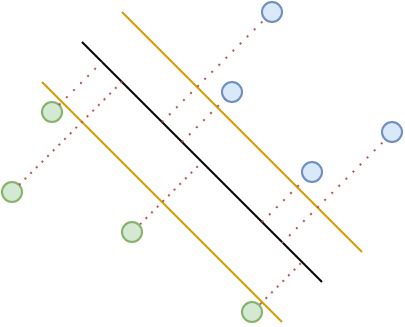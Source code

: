 <mxfile version="26.0.16">
  <diagram name="Page-1" id="rP0SBNsN-EVZiWS7vNh4">
    <mxGraphModel dx="552" dy="297" grid="1" gridSize="10" guides="1" tooltips="1" connect="1" arrows="1" fold="1" page="1" pageScale="1" pageWidth="827" pageHeight="1169" math="0" shadow="0">
      <root>
        <mxCell id="0" />
        <mxCell id="1" parent="0" />
        <mxCell id="vaMEkbqWJYiL1uNRAGwf-1" value="" style="ellipse;whiteSpace=wrap;html=1;aspect=fixed;fillColor=#dae8fc;strokeColor=#6c8ebf;" vertex="1" parent="1">
          <mxGeometry x="390" y="620" width="10" height="10" as="geometry" />
        </mxCell>
        <mxCell id="vaMEkbqWJYiL1uNRAGwf-2" value="" style="ellipse;whiteSpace=wrap;html=1;aspect=fixed;fillColor=#dae8fc;strokeColor=#6c8ebf;" vertex="1" parent="1">
          <mxGeometry x="430" y="660" width="10" height="10" as="geometry" />
        </mxCell>
        <mxCell id="vaMEkbqWJYiL1uNRAGwf-3" value="" style="ellipse;whiteSpace=wrap;html=1;aspect=fixed;fillColor=#dae8fc;strokeColor=#6c8ebf;" vertex="1" parent="1">
          <mxGeometry x="410" y="580" width="10" height="10" as="geometry" />
        </mxCell>
        <mxCell id="vaMEkbqWJYiL1uNRAGwf-4" value="" style="ellipse;whiteSpace=wrap;html=1;aspect=fixed;fillColor=#dae8fc;strokeColor=#6c8ebf;" vertex="1" parent="1">
          <mxGeometry x="470" y="640" width="10" height="10" as="geometry" />
        </mxCell>
        <mxCell id="vaMEkbqWJYiL1uNRAGwf-5" value="" style="ellipse;whiteSpace=wrap;html=1;aspect=fixed;fillColor=#d5e8d4;strokeColor=#82b366;" vertex="1" parent="1">
          <mxGeometry x="300" y="630" width="10" height="10" as="geometry" />
        </mxCell>
        <mxCell id="vaMEkbqWJYiL1uNRAGwf-6" value="" style="ellipse;whiteSpace=wrap;html=1;aspect=fixed;fillColor=#d5e8d4;strokeColor=#82b366;" vertex="1" parent="1">
          <mxGeometry x="340" y="690" width="10" height="10" as="geometry" />
        </mxCell>
        <mxCell id="vaMEkbqWJYiL1uNRAGwf-7" value="" style="ellipse;whiteSpace=wrap;html=1;aspect=fixed;fillColor=#d5e8d4;strokeColor=#82b366;" vertex="1" parent="1">
          <mxGeometry x="400" y="730" width="10" height="10" as="geometry" />
        </mxCell>
        <mxCell id="vaMEkbqWJYiL1uNRAGwf-8" value="" style="ellipse;whiteSpace=wrap;html=1;aspect=fixed;fillColor=#d5e8d4;strokeColor=#82b366;" vertex="1" parent="1">
          <mxGeometry x="280" y="670" width="10" height="10" as="geometry" />
        </mxCell>
        <mxCell id="vaMEkbqWJYiL1uNRAGwf-17" value="" style="endArrow=none;html=1;rounded=0;" edge="1" parent="1">
          <mxGeometry width="50" height="50" relative="1" as="geometry">
            <mxPoint x="320" y="600" as="sourcePoint" />
            <mxPoint x="440" y="720" as="targetPoint" />
          </mxGeometry>
        </mxCell>
        <mxCell id="vaMEkbqWJYiL1uNRAGwf-18" value="" style="endArrow=none;html=1;rounded=0;fillColor=#ffe6cc;strokeColor=#d79b00;" edge="1" parent="1">
          <mxGeometry width="50" height="50" relative="1" as="geometry">
            <mxPoint x="340" y="585" as="sourcePoint" />
            <mxPoint x="460" y="705" as="targetPoint" />
          </mxGeometry>
        </mxCell>
        <mxCell id="vaMEkbqWJYiL1uNRAGwf-20" value="" style="endArrow=none;html=1;rounded=0;fillColor=#ffe6cc;strokeColor=#d79b00;" edge="1" parent="1">
          <mxGeometry width="50" height="50" relative="1" as="geometry">
            <mxPoint x="300" y="620" as="sourcePoint" />
            <mxPoint x="420" y="740" as="targetPoint" />
          </mxGeometry>
        </mxCell>
        <mxCell id="vaMEkbqWJYiL1uNRAGwf-23" value="" style="endArrow=none;dashed=1;html=1;dashPattern=1 4;strokeWidth=1;rounded=0;exitX=1;exitY=0;exitDx=0;exitDy=0;jumpSize=6;fillColor=#f8cecc;strokeColor=#b85450;" edge="1" parent="1" source="vaMEkbqWJYiL1uNRAGwf-5">
          <mxGeometry width="50" height="50" relative="1" as="geometry">
            <mxPoint x="280" y="660" as="sourcePoint" />
            <mxPoint x="330" y="610" as="targetPoint" />
          </mxGeometry>
        </mxCell>
        <mxCell id="vaMEkbqWJYiL1uNRAGwf-24" value="" style="endArrow=none;dashed=1;html=1;dashPattern=1 3;strokeWidth=1;rounded=0;exitX=1;exitY=0;exitDx=0;exitDy=0;fillColor=#f8cecc;strokeColor=#b85450;" edge="1" parent="1" source="vaMEkbqWJYiL1uNRAGwf-8">
          <mxGeometry width="50" height="50" relative="1" as="geometry">
            <mxPoint x="289" y="670" as="sourcePoint" />
            <mxPoint x="340" y="619.813" as="targetPoint" />
          </mxGeometry>
        </mxCell>
        <mxCell id="vaMEkbqWJYiL1uNRAGwf-25" value="" style="endArrow=none;dashed=1;html=1;dashPattern=1 3;strokeWidth=1;rounded=0;exitX=1;exitY=0;exitDx=0;exitDy=0;fillColor=#f8cecc;strokeColor=#b85450;" edge="1" parent="1">
          <mxGeometry width="50" height="50" relative="1" as="geometry">
            <mxPoint x="349" y="691.19" as="sourcePoint" />
            <mxPoint x="380" y="660" as="targetPoint" />
          </mxGeometry>
        </mxCell>
        <mxCell id="vaMEkbqWJYiL1uNRAGwf-26" value="" style="endArrow=none;dashed=1;html=1;dashPattern=1 3;strokeWidth=1;rounded=0;exitX=1;exitY=0;exitDx=0;exitDy=0;fillColor=#f8cecc;strokeColor=#b85450;" edge="1" parent="1">
          <mxGeometry width="50" height="50" relative="1" as="geometry">
            <mxPoint x="409" y="731.19" as="sourcePoint" />
            <mxPoint x="430" y="710" as="targetPoint" />
          </mxGeometry>
        </mxCell>
        <mxCell id="vaMEkbqWJYiL1uNRAGwf-27" value="" style="endArrow=none;dashed=1;html=1;dashPattern=1 4;strokeWidth=1;rounded=0;jumpSize=6;entryX=0;entryY=1;entryDx=0;entryDy=0;fillColor=#f8cecc;strokeColor=#b85450;" edge="1" parent="1" target="vaMEkbqWJYiL1uNRAGwf-3">
          <mxGeometry width="50" height="50" relative="1" as="geometry">
            <mxPoint x="360" y="640" as="sourcePoint" />
            <mxPoint x="404" y="590" as="targetPoint" />
          </mxGeometry>
        </mxCell>
        <mxCell id="vaMEkbqWJYiL1uNRAGwf-29" value="" style="endArrow=none;dashed=1;html=1;dashPattern=1 4;strokeWidth=1;rounded=0;jumpSize=6;entryX=0;entryY=1;entryDx=0;entryDy=0;fillColor=#f8cecc;strokeColor=#b85450;" edge="1" parent="1" target="vaMEkbqWJYiL1uNRAGwf-1">
          <mxGeometry width="50" height="50" relative="1" as="geometry">
            <mxPoint x="370" y="650" as="sourcePoint" />
            <mxPoint x="414" y="600" as="targetPoint" />
          </mxGeometry>
        </mxCell>
        <mxCell id="vaMEkbqWJYiL1uNRAGwf-30" value="" style="endArrow=none;dashed=1;html=1;dashPattern=1 4;strokeWidth=1;rounded=0;jumpSize=6;entryX=0;entryY=1;entryDx=0;entryDy=0;fillColor=#f8cecc;strokeColor=#b85450;" edge="1" parent="1">
          <mxGeometry width="50" height="50" relative="1" as="geometry">
            <mxPoint x="410" y="690" as="sourcePoint" />
            <mxPoint x="431" y="669" as="targetPoint" />
          </mxGeometry>
        </mxCell>
        <mxCell id="vaMEkbqWJYiL1uNRAGwf-31" value="" style="endArrow=none;dashed=1;html=1;dashPattern=1 4;strokeWidth=1;rounded=0;jumpSize=6;entryX=0;entryY=1;entryDx=0;entryDy=0;fillColor=#f8cecc;strokeColor=#b85450;" edge="1" parent="1">
          <mxGeometry width="50" height="50" relative="1" as="geometry">
            <mxPoint x="420" y="700.5" as="sourcePoint" />
            <mxPoint x="471" y="649.5" as="targetPoint" />
          </mxGeometry>
        </mxCell>
      </root>
    </mxGraphModel>
  </diagram>
</mxfile>
